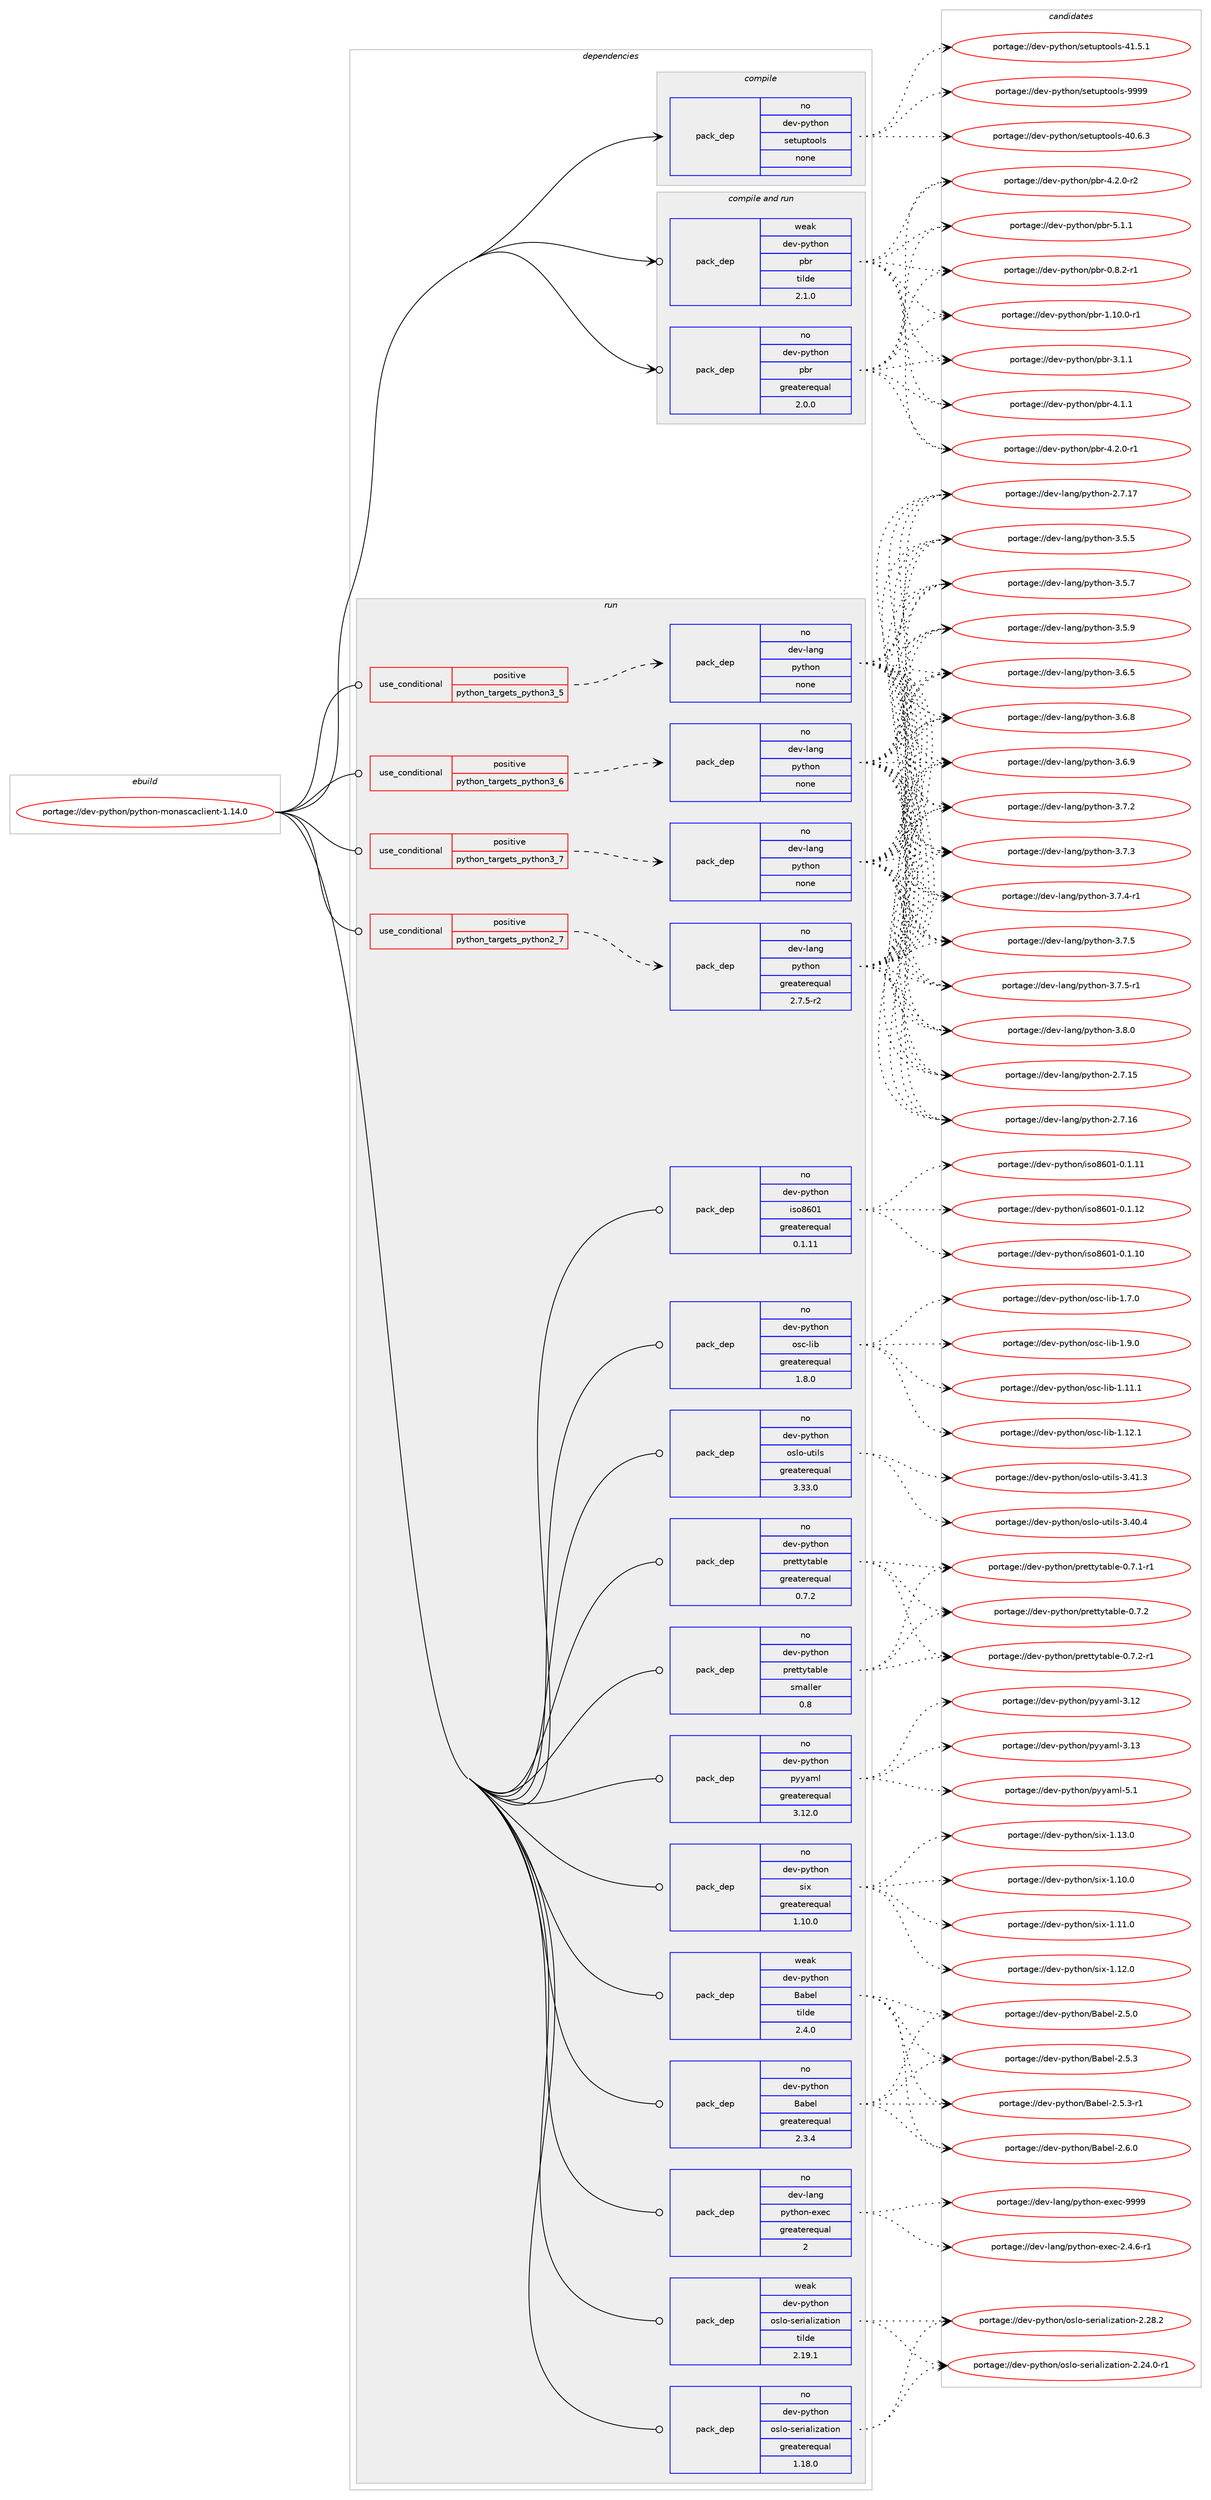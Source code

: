 digraph prolog {

# *************
# Graph options
# *************

newrank=true;
concentrate=true;
compound=true;
graph [rankdir=LR,fontname=Helvetica,fontsize=10,ranksep=1.5];#, ranksep=2.5, nodesep=0.2];
edge  [arrowhead=vee];
node  [fontname=Helvetica,fontsize=10];

# **********
# The ebuild
# **********

subgraph cluster_leftcol {
color=gray;
rank=same;
label=<<i>ebuild</i>>;
id [label="portage://dev-python/python-monascaclient-1.14.0", color=red, width=4, href="../dev-python/python-monascaclient-1.14.0.svg"];
}

# ****************
# The dependencies
# ****************

subgraph cluster_midcol {
color=gray;
label=<<i>dependencies</i>>;
subgraph cluster_compile {
fillcolor="#eeeeee";
style=filled;
label=<<i>compile</i>>;
subgraph pack126689 {
dependency167148 [label=<<TABLE BORDER="0" CELLBORDER="1" CELLSPACING="0" CELLPADDING="4" WIDTH="220"><TR><TD ROWSPAN="6" CELLPADDING="30">pack_dep</TD></TR><TR><TD WIDTH="110">no</TD></TR><TR><TD>dev-python</TD></TR><TR><TD>setuptools</TD></TR><TR><TD>none</TD></TR><TR><TD></TD></TR></TABLE>>, shape=none, color=blue];
}
id:e -> dependency167148:w [weight=20,style="solid",arrowhead="vee"];
}
subgraph cluster_compileandrun {
fillcolor="#eeeeee";
style=filled;
label=<<i>compile and run</i>>;
subgraph pack126690 {
dependency167149 [label=<<TABLE BORDER="0" CELLBORDER="1" CELLSPACING="0" CELLPADDING="4" WIDTH="220"><TR><TD ROWSPAN="6" CELLPADDING="30">pack_dep</TD></TR><TR><TD WIDTH="110">no</TD></TR><TR><TD>dev-python</TD></TR><TR><TD>pbr</TD></TR><TR><TD>greaterequal</TD></TR><TR><TD>2.0.0</TD></TR></TABLE>>, shape=none, color=blue];
}
id:e -> dependency167149:w [weight=20,style="solid",arrowhead="odotvee"];
subgraph pack126691 {
dependency167150 [label=<<TABLE BORDER="0" CELLBORDER="1" CELLSPACING="0" CELLPADDING="4" WIDTH="220"><TR><TD ROWSPAN="6" CELLPADDING="30">pack_dep</TD></TR><TR><TD WIDTH="110">weak</TD></TR><TR><TD>dev-python</TD></TR><TR><TD>pbr</TD></TR><TR><TD>tilde</TD></TR><TR><TD>2.1.0</TD></TR></TABLE>>, shape=none, color=blue];
}
id:e -> dependency167150:w [weight=20,style="solid",arrowhead="odotvee"];
}
subgraph cluster_run {
fillcolor="#eeeeee";
style=filled;
label=<<i>run</i>>;
subgraph cond37069 {
dependency167151 [label=<<TABLE BORDER="0" CELLBORDER="1" CELLSPACING="0" CELLPADDING="4"><TR><TD ROWSPAN="3" CELLPADDING="10">use_conditional</TD></TR><TR><TD>positive</TD></TR><TR><TD>python_targets_python2_7</TD></TR></TABLE>>, shape=none, color=red];
subgraph pack126692 {
dependency167152 [label=<<TABLE BORDER="0" CELLBORDER="1" CELLSPACING="0" CELLPADDING="4" WIDTH="220"><TR><TD ROWSPAN="6" CELLPADDING="30">pack_dep</TD></TR><TR><TD WIDTH="110">no</TD></TR><TR><TD>dev-lang</TD></TR><TR><TD>python</TD></TR><TR><TD>greaterequal</TD></TR><TR><TD>2.7.5-r2</TD></TR></TABLE>>, shape=none, color=blue];
}
dependency167151:e -> dependency167152:w [weight=20,style="dashed",arrowhead="vee"];
}
id:e -> dependency167151:w [weight=20,style="solid",arrowhead="odot"];
subgraph cond37070 {
dependency167153 [label=<<TABLE BORDER="0" CELLBORDER="1" CELLSPACING="0" CELLPADDING="4"><TR><TD ROWSPAN="3" CELLPADDING="10">use_conditional</TD></TR><TR><TD>positive</TD></TR><TR><TD>python_targets_python3_5</TD></TR></TABLE>>, shape=none, color=red];
subgraph pack126693 {
dependency167154 [label=<<TABLE BORDER="0" CELLBORDER="1" CELLSPACING="0" CELLPADDING="4" WIDTH="220"><TR><TD ROWSPAN="6" CELLPADDING="30">pack_dep</TD></TR><TR><TD WIDTH="110">no</TD></TR><TR><TD>dev-lang</TD></TR><TR><TD>python</TD></TR><TR><TD>none</TD></TR><TR><TD></TD></TR></TABLE>>, shape=none, color=blue];
}
dependency167153:e -> dependency167154:w [weight=20,style="dashed",arrowhead="vee"];
}
id:e -> dependency167153:w [weight=20,style="solid",arrowhead="odot"];
subgraph cond37071 {
dependency167155 [label=<<TABLE BORDER="0" CELLBORDER="1" CELLSPACING="0" CELLPADDING="4"><TR><TD ROWSPAN="3" CELLPADDING="10">use_conditional</TD></TR><TR><TD>positive</TD></TR><TR><TD>python_targets_python3_6</TD></TR></TABLE>>, shape=none, color=red];
subgraph pack126694 {
dependency167156 [label=<<TABLE BORDER="0" CELLBORDER="1" CELLSPACING="0" CELLPADDING="4" WIDTH="220"><TR><TD ROWSPAN="6" CELLPADDING="30">pack_dep</TD></TR><TR><TD WIDTH="110">no</TD></TR><TR><TD>dev-lang</TD></TR><TR><TD>python</TD></TR><TR><TD>none</TD></TR><TR><TD></TD></TR></TABLE>>, shape=none, color=blue];
}
dependency167155:e -> dependency167156:w [weight=20,style="dashed",arrowhead="vee"];
}
id:e -> dependency167155:w [weight=20,style="solid",arrowhead="odot"];
subgraph cond37072 {
dependency167157 [label=<<TABLE BORDER="0" CELLBORDER="1" CELLSPACING="0" CELLPADDING="4"><TR><TD ROWSPAN="3" CELLPADDING="10">use_conditional</TD></TR><TR><TD>positive</TD></TR><TR><TD>python_targets_python3_7</TD></TR></TABLE>>, shape=none, color=red];
subgraph pack126695 {
dependency167158 [label=<<TABLE BORDER="0" CELLBORDER="1" CELLSPACING="0" CELLPADDING="4" WIDTH="220"><TR><TD ROWSPAN="6" CELLPADDING="30">pack_dep</TD></TR><TR><TD WIDTH="110">no</TD></TR><TR><TD>dev-lang</TD></TR><TR><TD>python</TD></TR><TR><TD>none</TD></TR><TR><TD></TD></TR></TABLE>>, shape=none, color=blue];
}
dependency167157:e -> dependency167158:w [weight=20,style="dashed",arrowhead="vee"];
}
id:e -> dependency167157:w [weight=20,style="solid",arrowhead="odot"];
subgraph pack126696 {
dependency167159 [label=<<TABLE BORDER="0" CELLBORDER="1" CELLSPACING="0" CELLPADDING="4" WIDTH="220"><TR><TD ROWSPAN="6" CELLPADDING="30">pack_dep</TD></TR><TR><TD WIDTH="110">no</TD></TR><TR><TD>dev-lang</TD></TR><TR><TD>python-exec</TD></TR><TR><TD>greaterequal</TD></TR><TR><TD>2</TD></TR></TABLE>>, shape=none, color=blue];
}
id:e -> dependency167159:w [weight=20,style="solid",arrowhead="odot"];
subgraph pack126697 {
dependency167160 [label=<<TABLE BORDER="0" CELLBORDER="1" CELLSPACING="0" CELLPADDING="4" WIDTH="220"><TR><TD ROWSPAN="6" CELLPADDING="30">pack_dep</TD></TR><TR><TD WIDTH="110">no</TD></TR><TR><TD>dev-python</TD></TR><TR><TD>Babel</TD></TR><TR><TD>greaterequal</TD></TR><TR><TD>2.3.4</TD></TR></TABLE>>, shape=none, color=blue];
}
id:e -> dependency167160:w [weight=20,style="solid",arrowhead="odot"];
subgraph pack126698 {
dependency167161 [label=<<TABLE BORDER="0" CELLBORDER="1" CELLSPACING="0" CELLPADDING="4" WIDTH="220"><TR><TD ROWSPAN="6" CELLPADDING="30">pack_dep</TD></TR><TR><TD WIDTH="110">no</TD></TR><TR><TD>dev-python</TD></TR><TR><TD>iso8601</TD></TR><TR><TD>greaterequal</TD></TR><TR><TD>0.1.11</TD></TR></TABLE>>, shape=none, color=blue];
}
id:e -> dependency167161:w [weight=20,style="solid",arrowhead="odot"];
subgraph pack126699 {
dependency167162 [label=<<TABLE BORDER="0" CELLBORDER="1" CELLSPACING="0" CELLPADDING="4" WIDTH="220"><TR><TD ROWSPAN="6" CELLPADDING="30">pack_dep</TD></TR><TR><TD WIDTH="110">no</TD></TR><TR><TD>dev-python</TD></TR><TR><TD>osc-lib</TD></TR><TR><TD>greaterequal</TD></TR><TR><TD>1.8.0</TD></TR></TABLE>>, shape=none, color=blue];
}
id:e -> dependency167162:w [weight=20,style="solid",arrowhead="odot"];
subgraph pack126700 {
dependency167163 [label=<<TABLE BORDER="0" CELLBORDER="1" CELLSPACING="0" CELLPADDING="4" WIDTH="220"><TR><TD ROWSPAN="6" CELLPADDING="30">pack_dep</TD></TR><TR><TD WIDTH="110">no</TD></TR><TR><TD>dev-python</TD></TR><TR><TD>oslo-serialization</TD></TR><TR><TD>greaterequal</TD></TR><TR><TD>1.18.0</TD></TR></TABLE>>, shape=none, color=blue];
}
id:e -> dependency167163:w [weight=20,style="solid",arrowhead="odot"];
subgraph pack126701 {
dependency167164 [label=<<TABLE BORDER="0" CELLBORDER="1" CELLSPACING="0" CELLPADDING="4" WIDTH="220"><TR><TD ROWSPAN="6" CELLPADDING="30">pack_dep</TD></TR><TR><TD WIDTH="110">no</TD></TR><TR><TD>dev-python</TD></TR><TR><TD>oslo-utils</TD></TR><TR><TD>greaterequal</TD></TR><TR><TD>3.33.0</TD></TR></TABLE>>, shape=none, color=blue];
}
id:e -> dependency167164:w [weight=20,style="solid",arrowhead="odot"];
subgraph pack126702 {
dependency167165 [label=<<TABLE BORDER="0" CELLBORDER="1" CELLSPACING="0" CELLPADDING="4" WIDTH="220"><TR><TD ROWSPAN="6" CELLPADDING="30">pack_dep</TD></TR><TR><TD WIDTH="110">no</TD></TR><TR><TD>dev-python</TD></TR><TR><TD>prettytable</TD></TR><TR><TD>greaterequal</TD></TR><TR><TD>0.7.2</TD></TR></TABLE>>, shape=none, color=blue];
}
id:e -> dependency167165:w [weight=20,style="solid",arrowhead="odot"];
subgraph pack126703 {
dependency167166 [label=<<TABLE BORDER="0" CELLBORDER="1" CELLSPACING="0" CELLPADDING="4" WIDTH="220"><TR><TD ROWSPAN="6" CELLPADDING="30">pack_dep</TD></TR><TR><TD WIDTH="110">no</TD></TR><TR><TD>dev-python</TD></TR><TR><TD>prettytable</TD></TR><TR><TD>smaller</TD></TR><TR><TD>0.8</TD></TR></TABLE>>, shape=none, color=blue];
}
id:e -> dependency167166:w [weight=20,style="solid",arrowhead="odot"];
subgraph pack126704 {
dependency167167 [label=<<TABLE BORDER="0" CELLBORDER="1" CELLSPACING="0" CELLPADDING="4" WIDTH="220"><TR><TD ROWSPAN="6" CELLPADDING="30">pack_dep</TD></TR><TR><TD WIDTH="110">no</TD></TR><TR><TD>dev-python</TD></TR><TR><TD>pyyaml</TD></TR><TR><TD>greaterequal</TD></TR><TR><TD>3.12.0</TD></TR></TABLE>>, shape=none, color=blue];
}
id:e -> dependency167167:w [weight=20,style="solid",arrowhead="odot"];
subgraph pack126705 {
dependency167168 [label=<<TABLE BORDER="0" CELLBORDER="1" CELLSPACING="0" CELLPADDING="4" WIDTH="220"><TR><TD ROWSPAN="6" CELLPADDING="30">pack_dep</TD></TR><TR><TD WIDTH="110">no</TD></TR><TR><TD>dev-python</TD></TR><TR><TD>six</TD></TR><TR><TD>greaterequal</TD></TR><TR><TD>1.10.0</TD></TR></TABLE>>, shape=none, color=blue];
}
id:e -> dependency167168:w [weight=20,style="solid",arrowhead="odot"];
subgraph pack126706 {
dependency167169 [label=<<TABLE BORDER="0" CELLBORDER="1" CELLSPACING="0" CELLPADDING="4" WIDTH="220"><TR><TD ROWSPAN="6" CELLPADDING="30">pack_dep</TD></TR><TR><TD WIDTH="110">weak</TD></TR><TR><TD>dev-python</TD></TR><TR><TD>Babel</TD></TR><TR><TD>tilde</TD></TR><TR><TD>2.4.0</TD></TR></TABLE>>, shape=none, color=blue];
}
id:e -> dependency167169:w [weight=20,style="solid",arrowhead="odot"];
subgraph pack126707 {
dependency167170 [label=<<TABLE BORDER="0" CELLBORDER="1" CELLSPACING="0" CELLPADDING="4" WIDTH="220"><TR><TD ROWSPAN="6" CELLPADDING="30">pack_dep</TD></TR><TR><TD WIDTH="110">weak</TD></TR><TR><TD>dev-python</TD></TR><TR><TD>oslo-serialization</TD></TR><TR><TD>tilde</TD></TR><TR><TD>2.19.1</TD></TR></TABLE>>, shape=none, color=blue];
}
id:e -> dependency167170:w [weight=20,style="solid",arrowhead="odot"];
}
}

# **************
# The candidates
# **************

subgraph cluster_choices {
rank=same;
color=gray;
label=<<i>candidates</i>>;

subgraph choice126689 {
color=black;
nodesep=1;
choiceportage100101118451121211161041111104711510111611711211611111110811545524846544651 [label="portage://dev-python/setuptools-40.6.3", color=red, width=4,href="../dev-python/setuptools-40.6.3.svg"];
choiceportage100101118451121211161041111104711510111611711211611111110811545524946534649 [label="portage://dev-python/setuptools-41.5.1", color=red, width=4,href="../dev-python/setuptools-41.5.1.svg"];
choiceportage10010111845112121116104111110471151011161171121161111111081154557575757 [label="portage://dev-python/setuptools-9999", color=red, width=4,href="../dev-python/setuptools-9999.svg"];
dependency167148:e -> choiceportage100101118451121211161041111104711510111611711211611111110811545524846544651:w [style=dotted,weight="100"];
dependency167148:e -> choiceportage100101118451121211161041111104711510111611711211611111110811545524946534649:w [style=dotted,weight="100"];
dependency167148:e -> choiceportage10010111845112121116104111110471151011161171121161111111081154557575757:w [style=dotted,weight="100"];
}
subgraph choice126690 {
color=black;
nodesep=1;
choiceportage1001011184511212111610411111047112981144548465646504511449 [label="portage://dev-python/pbr-0.8.2-r1", color=red, width=4,href="../dev-python/pbr-0.8.2-r1.svg"];
choiceportage100101118451121211161041111104711298114454946494846484511449 [label="portage://dev-python/pbr-1.10.0-r1", color=red, width=4,href="../dev-python/pbr-1.10.0-r1.svg"];
choiceportage100101118451121211161041111104711298114455146494649 [label="portage://dev-python/pbr-3.1.1", color=red, width=4,href="../dev-python/pbr-3.1.1.svg"];
choiceportage100101118451121211161041111104711298114455246494649 [label="portage://dev-python/pbr-4.1.1", color=red, width=4,href="../dev-python/pbr-4.1.1.svg"];
choiceportage1001011184511212111610411111047112981144552465046484511449 [label="portage://dev-python/pbr-4.2.0-r1", color=red, width=4,href="../dev-python/pbr-4.2.0-r1.svg"];
choiceportage1001011184511212111610411111047112981144552465046484511450 [label="portage://dev-python/pbr-4.2.0-r2", color=red, width=4,href="../dev-python/pbr-4.2.0-r2.svg"];
choiceportage100101118451121211161041111104711298114455346494649 [label="portage://dev-python/pbr-5.1.1", color=red, width=4,href="../dev-python/pbr-5.1.1.svg"];
dependency167149:e -> choiceportage1001011184511212111610411111047112981144548465646504511449:w [style=dotted,weight="100"];
dependency167149:e -> choiceportage100101118451121211161041111104711298114454946494846484511449:w [style=dotted,weight="100"];
dependency167149:e -> choiceportage100101118451121211161041111104711298114455146494649:w [style=dotted,weight="100"];
dependency167149:e -> choiceportage100101118451121211161041111104711298114455246494649:w [style=dotted,weight="100"];
dependency167149:e -> choiceportage1001011184511212111610411111047112981144552465046484511449:w [style=dotted,weight="100"];
dependency167149:e -> choiceportage1001011184511212111610411111047112981144552465046484511450:w [style=dotted,weight="100"];
dependency167149:e -> choiceportage100101118451121211161041111104711298114455346494649:w [style=dotted,weight="100"];
}
subgraph choice126691 {
color=black;
nodesep=1;
choiceportage1001011184511212111610411111047112981144548465646504511449 [label="portage://dev-python/pbr-0.8.2-r1", color=red, width=4,href="../dev-python/pbr-0.8.2-r1.svg"];
choiceportage100101118451121211161041111104711298114454946494846484511449 [label="portage://dev-python/pbr-1.10.0-r1", color=red, width=4,href="../dev-python/pbr-1.10.0-r1.svg"];
choiceportage100101118451121211161041111104711298114455146494649 [label="portage://dev-python/pbr-3.1.1", color=red, width=4,href="../dev-python/pbr-3.1.1.svg"];
choiceportage100101118451121211161041111104711298114455246494649 [label="portage://dev-python/pbr-4.1.1", color=red, width=4,href="../dev-python/pbr-4.1.1.svg"];
choiceportage1001011184511212111610411111047112981144552465046484511449 [label="portage://dev-python/pbr-4.2.0-r1", color=red, width=4,href="../dev-python/pbr-4.2.0-r1.svg"];
choiceportage1001011184511212111610411111047112981144552465046484511450 [label="portage://dev-python/pbr-4.2.0-r2", color=red, width=4,href="../dev-python/pbr-4.2.0-r2.svg"];
choiceportage100101118451121211161041111104711298114455346494649 [label="portage://dev-python/pbr-5.1.1", color=red, width=4,href="../dev-python/pbr-5.1.1.svg"];
dependency167150:e -> choiceportage1001011184511212111610411111047112981144548465646504511449:w [style=dotted,weight="100"];
dependency167150:e -> choiceportage100101118451121211161041111104711298114454946494846484511449:w [style=dotted,weight="100"];
dependency167150:e -> choiceportage100101118451121211161041111104711298114455146494649:w [style=dotted,weight="100"];
dependency167150:e -> choiceportage100101118451121211161041111104711298114455246494649:w [style=dotted,weight="100"];
dependency167150:e -> choiceportage1001011184511212111610411111047112981144552465046484511449:w [style=dotted,weight="100"];
dependency167150:e -> choiceportage1001011184511212111610411111047112981144552465046484511450:w [style=dotted,weight="100"];
dependency167150:e -> choiceportage100101118451121211161041111104711298114455346494649:w [style=dotted,weight="100"];
}
subgraph choice126692 {
color=black;
nodesep=1;
choiceportage10010111845108971101034711212111610411111045504655464953 [label="portage://dev-lang/python-2.7.15", color=red, width=4,href="../dev-lang/python-2.7.15.svg"];
choiceportage10010111845108971101034711212111610411111045504655464954 [label="portage://dev-lang/python-2.7.16", color=red, width=4,href="../dev-lang/python-2.7.16.svg"];
choiceportage10010111845108971101034711212111610411111045504655464955 [label="portage://dev-lang/python-2.7.17", color=red, width=4,href="../dev-lang/python-2.7.17.svg"];
choiceportage100101118451089711010347112121116104111110455146534653 [label="portage://dev-lang/python-3.5.5", color=red, width=4,href="../dev-lang/python-3.5.5.svg"];
choiceportage100101118451089711010347112121116104111110455146534655 [label="portage://dev-lang/python-3.5.7", color=red, width=4,href="../dev-lang/python-3.5.7.svg"];
choiceportage100101118451089711010347112121116104111110455146534657 [label="portage://dev-lang/python-3.5.9", color=red, width=4,href="../dev-lang/python-3.5.9.svg"];
choiceportage100101118451089711010347112121116104111110455146544653 [label="portage://dev-lang/python-3.6.5", color=red, width=4,href="../dev-lang/python-3.6.5.svg"];
choiceportage100101118451089711010347112121116104111110455146544656 [label="portage://dev-lang/python-3.6.8", color=red, width=4,href="../dev-lang/python-3.6.8.svg"];
choiceportage100101118451089711010347112121116104111110455146544657 [label="portage://dev-lang/python-3.6.9", color=red, width=4,href="../dev-lang/python-3.6.9.svg"];
choiceportage100101118451089711010347112121116104111110455146554650 [label="portage://dev-lang/python-3.7.2", color=red, width=4,href="../dev-lang/python-3.7.2.svg"];
choiceportage100101118451089711010347112121116104111110455146554651 [label="portage://dev-lang/python-3.7.3", color=red, width=4,href="../dev-lang/python-3.7.3.svg"];
choiceportage1001011184510897110103471121211161041111104551465546524511449 [label="portage://dev-lang/python-3.7.4-r1", color=red, width=4,href="../dev-lang/python-3.7.4-r1.svg"];
choiceportage100101118451089711010347112121116104111110455146554653 [label="portage://dev-lang/python-3.7.5", color=red, width=4,href="../dev-lang/python-3.7.5.svg"];
choiceportage1001011184510897110103471121211161041111104551465546534511449 [label="portage://dev-lang/python-3.7.5-r1", color=red, width=4,href="../dev-lang/python-3.7.5-r1.svg"];
choiceportage100101118451089711010347112121116104111110455146564648 [label="portage://dev-lang/python-3.8.0", color=red, width=4,href="../dev-lang/python-3.8.0.svg"];
dependency167152:e -> choiceportage10010111845108971101034711212111610411111045504655464953:w [style=dotted,weight="100"];
dependency167152:e -> choiceportage10010111845108971101034711212111610411111045504655464954:w [style=dotted,weight="100"];
dependency167152:e -> choiceportage10010111845108971101034711212111610411111045504655464955:w [style=dotted,weight="100"];
dependency167152:e -> choiceportage100101118451089711010347112121116104111110455146534653:w [style=dotted,weight="100"];
dependency167152:e -> choiceportage100101118451089711010347112121116104111110455146534655:w [style=dotted,weight="100"];
dependency167152:e -> choiceportage100101118451089711010347112121116104111110455146534657:w [style=dotted,weight="100"];
dependency167152:e -> choiceportage100101118451089711010347112121116104111110455146544653:w [style=dotted,weight="100"];
dependency167152:e -> choiceportage100101118451089711010347112121116104111110455146544656:w [style=dotted,weight="100"];
dependency167152:e -> choiceportage100101118451089711010347112121116104111110455146544657:w [style=dotted,weight="100"];
dependency167152:e -> choiceportage100101118451089711010347112121116104111110455146554650:w [style=dotted,weight="100"];
dependency167152:e -> choiceportage100101118451089711010347112121116104111110455146554651:w [style=dotted,weight="100"];
dependency167152:e -> choiceportage1001011184510897110103471121211161041111104551465546524511449:w [style=dotted,weight="100"];
dependency167152:e -> choiceportage100101118451089711010347112121116104111110455146554653:w [style=dotted,weight="100"];
dependency167152:e -> choiceportage1001011184510897110103471121211161041111104551465546534511449:w [style=dotted,weight="100"];
dependency167152:e -> choiceportage100101118451089711010347112121116104111110455146564648:w [style=dotted,weight="100"];
}
subgraph choice126693 {
color=black;
nodesep=1;
choiceportage10010111845108971101034711212111610411111045504655464953 [label="portage://dev-lang/python-2.7.15", color=red, width=4,href="../dev-lang/python-2.7.15.svg"];
choiceportage10010111845108971101034711212111610411111045504655464954 [label="portage://dev-lang/python-2.7.16", color=red, width=4,href="../dev-lang/python-2.7.16.svg"];
choiceportage10010111845108971101034711212111610411111045504655464955 [label="portage://dev-lang/python-2.7.17", color=red, width=4,href="../dev-lang/python-2.7.17.svg"];
choiceportage100101118451089711010347112121116104111110455146534653 [label="portage://dev-lang/python-3.5.5", color=red, width=4,href="../dev-lang/python-3.5.5.svg"];
choiceportage100101118451089711010347112121116104111110455146534655 [label="portage://dev-lang/python-3.5.7", color=red, width=4,href="../dev-lang/python-3.5.7.svg"];
choiceportage100101118451089711010347112121116104111110455146534657 [label="portage://dev-lang/python-3.5.9", color=red, width=4,href="../dev-lang/python-3.5.9.svg"];
choiceportage100101118451089711010347112121116104111110455146544653 [label="portage://dev-lang/python-3.6.5", color=red, width=4,href="../dev-lang/python-3.6.5.svg"];
choiceportage100101118451089711010347112121116104111110455146544656 [label="portage://dev-lang/python-3.6.8", color=red, width=4,href="../dev-lang/python-3.6.8.svg"];
choiceportage100101118451089711010347112121116104111110455146544657 [label="portage://dev-lang/python-3.6.9", color=red, width=4,href="../dev-lang/python-3.6.9.svg"];
choiceportage100101118451089711010347112121116104111110455146554650 [label="portage://dev-lang/python-3.7.2", color=red, width=4,href="../dev-lang/python-3.7.2.svg"];
choiceportage100101118451089711010347112121116104111110455146554651 [label="portage://dev-lang/python-3.7.3", color=red, width=4,href="../dev-lang/python-3.7.3.svg"];
choiceportage1001011184510897110103471121211161041111104551465546524511449 [label="portage://dev-lang/python-3.7.4-r1", color=red, width=4,href="../dev-lang/python-3.7.4-r1.svg"];
choiceportage100101118451089711010347112121116104111110455146554653 [label="portage://dev-lang/python-3.7.5", color=red, width=4,href="../dev-lang/python-3.7.5.svg"];
choiceportage1001011184510897110103471121211161041111104551465546534511449 [label="portage://dev-lang/python-3.7.5-r1", color=red, width=4,href="../dev-lang/python-3.7.5-r1.svg"];
choiceportage100101118451089711010347112121116104111110455146564648 [label="portage://dev-lang/python-3.8.0", color=red, width=4,href="../dev-lang/python-3.8.0.svg"];
dependency167154:e -> choiceportage10010111845108971101034711212111610411111045504655464953:w [style=dotted,weight="100"];
dependency167154:e -> choiceportage10010111845108971101034711212111610411111045504655464954:w [style=dotted,weight="100"];
dependency167154:e -> choiceportage10010111845108971101034711212111610411111045504655464955:w [style=dotted,weight="100"];
dependency167154:e -> choiceportage100101118451089711010347112121116104111110455146534653:w [style=dotted,weight="100"];
dependency167154:e -> choiceportage100101118451089711010347112121116104111110455146534655:w [style=dotted,weight="100"];
dependency167154:e -> choiceportage100101118451089711010347112121116104111110455146534657:w [style=dotted,weight="100"];
dependency167154:e -> choiceportage100101118451089711010347112121116104111110455146544653:w [style=dotted,weight="100"];
dependency167154:e -> choiceportage100101118451089711010347112121116104111110455146544656:w [style=dotted,weight="100"];
dependency167154:e -> choiceportage100101118451089711010347112121116104111110455146544657:w [style=dotted,weight="100"];
dependency167154:e -> choiceportage100101118451089711010347112121116104111110455146554650:w [style=dotted,weight="100"];
dependency167154:e -> choiceportage100101118451089711010347112121116104111110455146554651:w [style=dotted,weight="100"];
dependency167154:e -> choiceportage1001011184510897110103471121211161041111104551465546524511449:w [style=dotted,weight="100"];
dependency167154:e -> choiceportage100101118451089711010347112121116104111110455146554653:w [style=dotted,weight="100"];
dependency167154:e -> choiceportage1001011184510897110103471121211161041111104551465546534511449:w [style=dotted,weight="100"];
dependency167154:e -> choiceportage100101118451089711010347112121116104111110455146564648:w [style=dotted,weight="100"];
}
subgraph choice126694 {
color=black;
nodesep=1;
choiceportage10010111845108971101034711212111610411111045504655464953 [label="portage://dev-lang/python-2.7.15", color=red, width=4,href="../dev-lang/python-2.7.15.svg"];
choiceportage10010111845108971101034711212111610411111045504655464954 [label="portage://dev-lang/python-2.7.16", color=red, width=4,href="../dev-lang/python-2.7.16.svg"];
choiceportage10010111845108971101034711212111610411111045504655464955 [label="portage://dev-lang/python-2.7.17", color=red, width=4,href="../dev-lang/python-2.7.17.svg"];
choiceportage100101118451089711010347112121116104111110455146534653 [label="portage://dev-lang/python-3.5.5", color=red, width=4,href="../dev-lang/python-3.5.5.svg"];
choiceportage100101118451089711010347112121116104111110455146534655 [label="portage://dev-lang/python-3.5.7", color=red, width=4,href="../dev-lang/python-3.5.7.svg"];
choiceportage100101118451089711010347112121116104111110455146534657 [label="portage://dev-lang/python-3.5.9", color=red, width=4,href="../dev-lang/python-3.5.9.svg"];
choiceportage100101118451089711010347112121116104111110455146544653 [label="portage://dev-lang/python-3.6.5", color=red, width=4,href="../dev-lang/python-3.6.5.svg"];
choiceportage100101118451089711010347112121116104111110455146544656 [label="portage://dev-lang/python-3.6.8", color=red, width=4,href="../dev-lang/python-3.6.8.svg"];
choiceportage100101118451089711010347112121116104111110455146544657 [label="portage://dev-lang/python-3.6.9", color=red, width=4,href="../dev-lang/python-3.6.9.svg"];
choiceportage100101118451089711010347112121116104111110455146554650 [label="portage://dev-lang/python-3.7.2", color=red, width=4,href="../dev-lang/python-3.7.2.svg"];
choiceportage100101118451089711010347112121116104111110455146554651 [label="portage://dev-lang/python-3.7.3", color=red, width=4,href="../dev-lang/python-3.7.3.svg"];
choiceportage1001011184510897110103471121211161041111104551465546524511449 [label="portage://dev-lang/python-3.7.4-r1", color=red, width=4,href="../dev-lang/python-3.7.4-r1.svg"];
choiceportage100101118451089711010347112121116104111110455146554653 [label="portage://dev-lang/python-3.7.5", color=red, width=4,href="../dev-lang/python-3.7.5.svg"];
choiceportage1001011184510897110103471121211161041111104551465546534511449 [label="portage://dev-lang/python-3.7.5-r1", color=red, width=4,href="../dev-lang/python-3.7.5-r1.svg"];
choiceportage100101118451089711010347112121116104111110455146564648 [label="portage://dev-lang/python-3.8.0", color=red, width=4,href="../dev-lang/python-3.8.0.svg"];
dependency167156:e -> choiceportage10010111845108971101034711212111610411111045504655464953:w [style=dotted,weight="100"];
dependency167156:e -> choiceportage10010111845108971101034711212111610411111045504655464954:w [style=dotted,weight="100"];
dependency167156:e -> choiceportage10010111845108971101034711212111610411111045504655464955:w [style=dotted,weight="100"];
dependency167156:e -> choiceportage100101118451089711010347112121116104111110455146534653:w [style=dotted,weight="100"];
dependency167156:e -> choiceportage100101118451089711010347112121116104111110455146534655:w [style=dotted,weight="100"];
dependency167156:e -> choiceportage100101118451089711010347112121116104111110455146534657:w [style=dotted,weight="100"];
dependency167156:e -> choiceportage100101118451089711010347112121116104111110455146544653:w [style=dotted,weight="100"];
dependency167156:e -> choiceportage100101118451089711010347112121116104111110455146544656:w [style=dotted,weight="100"];
dependency167156:e -> choiceportage100101118451089711010347112121116104111110455146544657:w [style=dotted,weight="100"];
dependency167156:e -> choiceportage100101118451089711010347112121116104111110455146554650:w [style=dotted,weight="100"];
dependency167156:e -> choiceportage100101118451089711010347112121116104111110455146554651:w [style=dotted,weight="100"];
dependency167156:e -> choiceportage1001011184510897110103471121211161041111104551465546524511449:w [style=dotted,weight="100"];
dependency167156:e -> choiceportage100101118451089711010347112121116104111110455146554653:w [style=dotted,weight="100"];
dependency167156:e -> choiceportage1001011184510897110103471121211161041111104551465546534511449:w [style=dotted,weight="100"];
dependency167156:e -> choiceportage100101118451089711010347112121116104111110455146564648:w [style=dotted,weight="100"];
}
subgraph choice126695 {
color=black;
nodesep=1;
choiceportage10010111845108971101034711212111610411111045504655464953 [label="portage://dev-lang/python-2.7.15", color=red, width=4,href="../dev-lang/python-2.7.15.svg"];
choiceportage10010111845108971101034711212111610411111045504655464954 [label="portage://dev-lang/python-2.7.16", color=red, width=4,href="../dev-lang/python-2.7.16.svg"];
choiceportage10010111845108971101034711212111610411111045504655464955 [label="portage://dev-lang/python-2.7.17", color=red, width=4,href="../dev-lang/python-2.7.17.svg"];
choiceportage100101118451089711010347112121116104111110455146534653 [label="portage://dev-lang/python-3.5.5", color=red, width=4,href="../dev-lang/python-3.5.5.svg"];
choiceportage100101118451089711010347112121116104111110455146534655 [label="portage://dev-lang/python-3.5.7", color=red, width=4,href="../dev-lang/python-3.5.7.svg"];
choiceportage100101118451089711010347112121116104111110455146534657 [label="portage://dev-lang/python-3.5.9", color=red, width=4,href="../dev-lang/python-3.5.9.svg"];
choiceportage100101118451089711010347112121116104111110455146544653 [label="portage://dev-lang/python-3.6.5", color=red, width=4,href="../dev-lang/python-3.6.5.svg"];
choiceportage100101118451089711010347112121116104111110455146544656 [label="portage://dev-lang/python-3.6.8", color=red, width=4,href="../dev-lang/python-3.6.8.svg"];
choiceportage100101118451089711010347112121116104111110455146544657 [label="portage://dev-lang/python-3.6.9", color=red, width=4,href="../dev-lang/python-3.6.9.svg"];
choiceportage100101118451089711010347112121116104111110455146554650 [label="portage://dev-lang/python-3.7.2", color=red, width=4,href="../dev-lang/python-3.7.2.svg"];
choiceportage100101118451089711010347112121116104111110455146554651 [label="portage://dev-lang/python-3.7.3", color=red, width=4,href="../dev-lang/python-3.7.3.svg"];
choiceportage1001011184510897110103471121211161041111104551465546524511449 [label="portage://dev-lang/python-3.7.4-r1", color=red, width=4,href="../dev-lang/python-3.7.4-r1.svg"];
choiceportage100101118451089711010347112121116104111110455146554653 [label="portage://dev-lang/python-3.7.5", color=red, width=4,href="../dev-lang/python-3.7.5.svg"];
choiceportage1001011184510897110103471121211161041111104551465546534511449 [label="portage://dev-lang/python-3.7.5-r1", color=red, width=4,href="../dev-lang/python-3.7.5-r1.svg"];
choiceportage100101118451089711010347112121116104111110455146564648 [label="portage://dev-lang/python-3.8.0", color=red, width=4,href="../dev-lang/python-3.8.0.svg"];
dependency167158:e -> choiceportage10010111845108971101034711212111610411111045504655464953:w [style=dotted,weight="100"];
dependency167158:e -> choiceportage10010111845108971101034711212111610411111045504655464954:w [style=dotted,weight="100"];
dependency167158:e -> choiceportage10010111845108971101034711212111610411111045504655464955:w [style=dotted,weight="100"];
dependency167158:e -> choiceportage100101118451089711010347112121116104111110455146534653:w [style=dotted,weight="100"];
dependency167158:e -> choiceportage100101118451089711010347112121116104111110455146534655:w [style=dotted,weight="100"];
dependency167158:e -> choiceportage100101118451089711010347112121116104111110455146534657:w [style=dotted,weight="100"];
dependency167158:e -> choiceportage100101118451089711010347112121116104111110455146544653:w [style=dotted,weight="100"];
dependency167158:e -> choiceportage100101118451089711010347112121116104111110455146544656:w [style=dotted,weight="100"];
dependency167158:e -> choiceportage100101118451089711010347112121116104111110455146544657:w [style=dotted,weight="100"];
dependency167158:e -> choiceportage100101118451089711010347112121116104111110455146554650:w [style=dotted,weight="100"];
dependency167158:e -> choiceportage100101118451089711010347112121116104111110455146554651:w [style=dotted,weight="100"];
dependency167158:e -> choiceportage1001011184510897110103471121211161041111104551465546524511449:w [style=dotted,weight="100"];
dependency167158:e -> choiceportage100101118451089711010347112121116104111110455146554653:w [style=dotted,weight="100"];
dependency167158:e -> choiceportage1001011184510897110103471121211161041111104551465546534511449:w [style=dotted,weight="100"];
dependency167158:e -> choiceportage100101118451089711010347112121116104111110455146564648:w [style=dotted,weight="100"];
}
subgraph choice126696 {
color=black;
nodesep=1;
choiceportage10010111845108971101034711212111610411111045101120101994550465246544511449 [label="portage://dev-lang/python-exec-2.4.6-r1", color=red, width=4,href="../dev-lang/python-exec-2.4.6-r1.svg"];
choiceportage10010111845108971101034711212111610411111045101120101994557575757 [label="portage://dev-lang/python-exec-9999", color=red, width=4,href="../dev-lang/python-exec-9999.svg"];
dependency167159:e -> choiceportage10010111845108971101034711212111610411111045101120101994550465246544511449:w [style=dotted,weight="100"];
dependency167159:e -> choiceportage10010111845108971101034711212111610411111045101120101994557575757:w [style=dotted,weight="100"];
}
subgraph choice126697 {
color=black;
nodesep=1;
choiceportage1001011184511212111610411111047669798101108455046534648 [label="portage://dev-python/Babel-2.5.0", color=red, width=4,href="../dev-python/Babel-2.5.0.svg"];
choiceportage1001011184511212111610411111047669798101108455046534651 [label="portage://dev-python/Babel-2.5.3", color=red, width=4,href="../dev-python/Babel-2.5.3.svg"];
choiceportage10010111845112121116104111110476697981011084550465346514511449 [label="portage://dev-python/Babel-2.5.3-r1", color=red, width=4,href="../dev-python/Babel-2.5.3-r1.svg"];
choiceportage1001011184511212111610411111047669798101108455046544648 [label="portage://dev-python/Babel-2.6.0", color=red, width=4,href="../dev-python/Babel-2.6.0.svg"];
dependency167160:e -> choiceportage1001011184511212111610411111047669798101108455046534648:w [style=dotted,weight="100"];
dependency167160:e -> choiceportage1001011184511212111610411111047669798101108455046534651:w [style=dotted,weight="100"];
dependency167160:e -> choiceportage10010111845112121116104111110476697981011084550465346514511449:w [style=dotted,weight="100"];
dependency167160:e -> choiceportage1001011184511212111610411111047669798101108455046544648:w [style=dotted,weight="100"];
}
subgraph choice126698 {
color=black;
nodesep=1;
choiceportage10010111845112121116104111110471051151115654484945484649464948 [label="portage://dev-python/iso8601-0.1.10", color=red, width=4,href="../dev-python/iso8601-0.1.10.svg"];
choiceportage10010111845112121116104111110471051151115654484945484649464949 [label="portage://dev-python/iso8601-0.1.11", color=red, width=4,href="../dev-python/iso8601-0.1.11.svg"];
choiceportage10010111845112121116104111110471051151115654484945484649464950 [label="portage://dev-python/iso8601-0.1.12", color=red, width=4,href="../dev-python/iso8601-0.1.12.svg"];
dependency167161:e -> choiceportage10010111845112121116104111110471051151115654484945484649464948:w [style=dotted,weight="100"];
dependency167161:e -> choiceportage10010111845112121116104111110471051151115654484945484649464949:w [style=dotted,weight="100"];
dependency167161:e -> choiceportage10010111845112121116104111110471051151115654484945484649464950:w [style=dotted,weight="100"];
}
subgraph choice126699 {
color=black;
nodesep=1;
choiceportage100101118451121211161041111104711111599451081059845494649494649 [label="portage://dev-python/osc-lib-1.11.1", color=red, width=4,href="../dev-python/osc-lib-1.11.1.svg"];
choiceportage100101118451121211161041111104711111599451081059845494649504649 [label="portage://dev-python/osc-lib-1.12.1", color=red, width=4,href="../dev-python/osc-lib-1.12.1.svg"];
choiceportage1001011184511212111610411111047111115994510810598454946554648 [label="portage://dev-python/osc-lib-1.7.0", color=red, width=4,href="../dev-python/osc-lib-1.7.0.svg"];
choiceportage1001011184511212111610411111047111115994510810598454946574648 [label="portage://dev-python/osc-lib-1.9.0", color=red, width=4,href="../dev-python/osc-lib-1.9.0.svg"];
dependency167162:e -> choiceportage100101118451121211161041111104711111599451081059845494649494649:w [style=dotted,weight="100"];
dependency167162:e -> choiceportage100101118451121211161041111104711111599451081059845494649504649:w [style=dotted,weight="100"];
dependency167162:e -> choiceportage1001011184511212111610411111047111115994510810598454946554648:w [style=dotted,weight="100"];
dependency167162:e -> choiceportage1001011184511212111610411111047111115994510810598454946574648:w [style=dotted,weight="100"];
}
subgraph choice126700 {
color=black;
nodesep=1;
choiceportage1001011184511212111610411111047111115108111451151011141059710810512297116105111110455046505246484511449 [label="portage://dev-python/oslo-serialization-2.24.0-r1", color=red, width=4,href="../dev-python/oslo-serialization-2.24.0-r1.svg"];
choiceportage100101118451121211161041111104711111510811145115101114105971081051229711610511111045504650564650 [label="portage://dev-python/oslo-serialization-2.28.2", color=red, width=4,href="../dev-python/oslo-serialization-2.28.2.svg"];
dependency167163:e -> choiceportage1001011184511212111610411111047111115108111451151011141059710810512297116105111110455046505246484511449:w [style=dotted,weight="100"];
dependency167163:e -> choiceportage100101118451121211161041111104711111510811145115101114105971081051229711610511111045504650564650:w [style=dotted,weight="100"];
}
subgraph choice126701 {
color=black;
nodesep=1;
choiceportage10010111845112121116104111110471111151081114511711610510811545514652484652 [label="portage://dev-python/oslo-utils-3.40.4", color=red, width=4,href="../dev-python/oslo-utils-3.40.4.svg"];
choiceportage10010111845112121116104111110471111151081114511711610510811545514652494651 [label="portage://dev-python/oslo-utils-3.41.3", color=red, width=4,href="../dev-python/oslo-utils-3.41.3.svg"];
dependency167164:e -> choiceportage10010111845112121116104111110471111151081114511711610510811545514652484652:w [style=dotted,weight="100"];
dependency167164:e -> choiceportage10010111845112121116104111110471111151081114511711610510811545514652494651:w [style=dotted,weight="100"];
}
subgraph choice126702 {
color=black;
nodesep=1;
choiceportage100101118451121211161041111104711211410111611612111697981081014548465546494511449 [label="portage://dev-python/prettytable-0.7.1-r1", color=red, width=4,href="../dev-python/prettytable-0.7.1-r1.svg"];
choiceportage10010111845112121116104111110471121141011161161211169798108101454846554650 [label="portage://dev-python/prettytable-0.7.2", color=red, width=4,href="../dev-python/prettytable-0.7.2.svg"];
choiceportage100101118451121211161041111104711211410111611612111697981081014548465546504511449 [label="portage://dev-python/prettytable-0.7.2-r1", color=red, width=4,href="../dev-python/prettytable-0.7.2-r1.svg"];
dependency167165:e -> choiceportage100101118451121211161041111104711211410111611612111697981081014548465546494511449:w [style=dotted,weight="100"];
dependency167165:e -> choiceportage10010111845112121116104111110471121141011161161211169798108101454846554650:w [style=dotted,weight="100"];
dependency167165:e -> choiceportage100101118451121211161041111104711211410111611612111697981081014548465546504511449:w [style=dotted,weight="100"];
}
subgraph choice126703 {
color=black;
nodesep=1;
choiceportage100101118451121211161041111104711211410111611612111697981081014548465546494511449 [label="portage://dev-python/prettytable-0.7.1-r1", color=red, width=4,href="../dev-python/prettytable-0.7.1-r1.svg"];
choiceportage10010111845112121116104111110471121141011161161211169798108101454846554650 [label="portage://dev-python/prettytable-0.7.2", color=red, width=4,href="../dev-python/prettytable-0.7.2.svg"];
choiceportage100101118451121211161041111104711211410111611612111697981081014548465546504511449 [label="portage://dev-python/prettytable-0.7.2-r1", color=red, width=4,href="../dev-python/prettytable-0.7.2-r1.svg"];
dependency167166:e -> choiceportage100101118451121211161041111104711211410111611612111697981081014548465546494511449:w [style=dotted,weight="100"];
dependency167166:e -> choiceportage10010111845112121116104111110471121141011161161211169798108101454846554650:w [style=dotted,weight="100"];
dependency167166:e -> choiceportage100101118451121211161041111104711211410111611612111697981081014548465546504511449:w [style=dotted,weight="100"];
}
subgraph choice126704 {
color=black;
nodesep=1;
choiceportage1001011184511212111610411111047112121121971091084551464950 [label="portage://dev-python/pyyaml-3.12", color=red, width=4,href="../dev-python/pyyaml-3.12.svg"];
choiceportage1001011184511212111610411111047112121121971091084551464951 [label="portage://dev-python/pyyaml-3.13", color=red, width=4,href="../dev-python/pyyaml-3.13.svg"];
choiceportage10010111845112121116104111110471121211219710910845534649 [label="portage://dev-python/pyyaml-5.1", color=red, width=4,href="../dev-python/pyyaml-5.1.svg"];
dependency167167:e -> choiceportage1001011184511212111610411111047112121121971091084551464950:w [style=dotted,weight="100"];
dependency167167:e -> choiceportage1001011184511212111610411111047112121121971091084551464951:w [style=dotted,weight="100"];
dependency167167:e -> choiceportage10010111845112121116104111110471121211219710910845534649:w [style=dotted,weight="100"];
}
subgraph choice126705 {
color=black;
nodesep=1;
choiceportage100101118451121211161041111104711510512045494649484648 [label="portage://dev-python/six-1.10.0", color=red, width=4,href="../dev-python/six-1.10.0.svg"];
choiceportage100101118451121211161041111104711510512045494649494648 [label="portage://dev-python/six-1.11.0", color=red, width=4,href="../dev-python/six-1.11.0.svg"];
choiceportage100101118451121211161041111104711510512045494649504648 [label="portage://dev-python/six-1.12.0", color=red, width=4,href="../dev-python/six-1.12.0.svg"];
choiceportage100101118451121211161041111104711510512045494649514648 [label="portage://dev-python/six-1.13.0", color=red, width=4,href="../dev-python/six-1.13.0.svg"];
dependency167168:e -> choiceportage100101118451121211161041111104711510512045494649484648:w [style=dotted,weight="100"];
dependency167168:e -> choiceportage100101118451121211161041111104711510512045494649494648:w [style=dotted,weight="100"];
dependency167168:e -> choiceportage100101118451121211161041111104711510512045494649504648:w [style=dotted,weight="100"];
dependency167168:e -> choiceportage100101118451121211161041111104711510512045494649514648:w [style=dotted,weight="100"];
}
subgraph choice126706 {
color=black;
nodesep=1;
choiceportage1001011184511212111610411111047669798101108455046534648 [label="portage://dev-python/Babel-2.5.0", color=red, width=4,href="../dev-python/Babel-2.5.0.svg"];
choiceportage1001011184511212111610411111047669798101108455046534651 [label="portage://dev-python/Babel-2.5.3", color=red, width=4,href="../dev-python/Babel-2.5.3.svg"];
choiceportage10010111845112121116104111110476697981011084550465346514511449 [label="portage://dev-python/Babel-2.5.3-r1", color=red, width=4,href="../dev-python/Babel-2.5.3-r1.svg"];
choiceportage1001011184511212111610411111047669798101108455046544648 [label="portage://dev-python/Babel-2.6.0", color=red, width=4,href="../dev-python/Babel-2.6.0.svg"];
dependency167169:e -> choiceportage1001011184511212111610411111047669798101108455046534648:w [style=dotted,weight="100"];
dependency167169:e -> choiceportage1001011184511212111610411111047669798101108455046534651:w [style=dotted,weight="100"];
dependency167169:e -> choiceportage10010111845112121116104111110476697981011084550465346514511449:w [style=dotted,weight="100"];
dependency167169:e -> choiceportage1001011184511212111610411111047669798101108455046544648:w [style=dotted,weight="100"];
}
subgraph choice126707 {
color=black;
nodesep=1;
choiceportage1001011184511212111610411111047111115108111451151011141059710810512297116105111110455046505246484511449 [label="portage://dev-python/oslo-serialization-2.24.0-r1", color=red, width=4,href="../dev-python/oslo-serialization-2.24.0-r1.svg"];
choiceportage100101118451121211161041111104711111510811145115101114105971081051229711610511111045504650564650 [label="portage://dev-python/oslo-serialization-2.28.2", color=red, width=4,href="../dev-python/oslo-serialization-2.28.2.svg"];
dependency167170:e -> choiceportage1001011184511212111610411111047111115108111451151011141059710810512297116105111110455046505246484511449:w [style=dotted,weight="100"];
dependency167170:e -> choiceportage100101118451121211161041111104711111510811145115101114105971081051229711610511111045504650564650:w [style=dotted,weight="100"];
}
}

}
